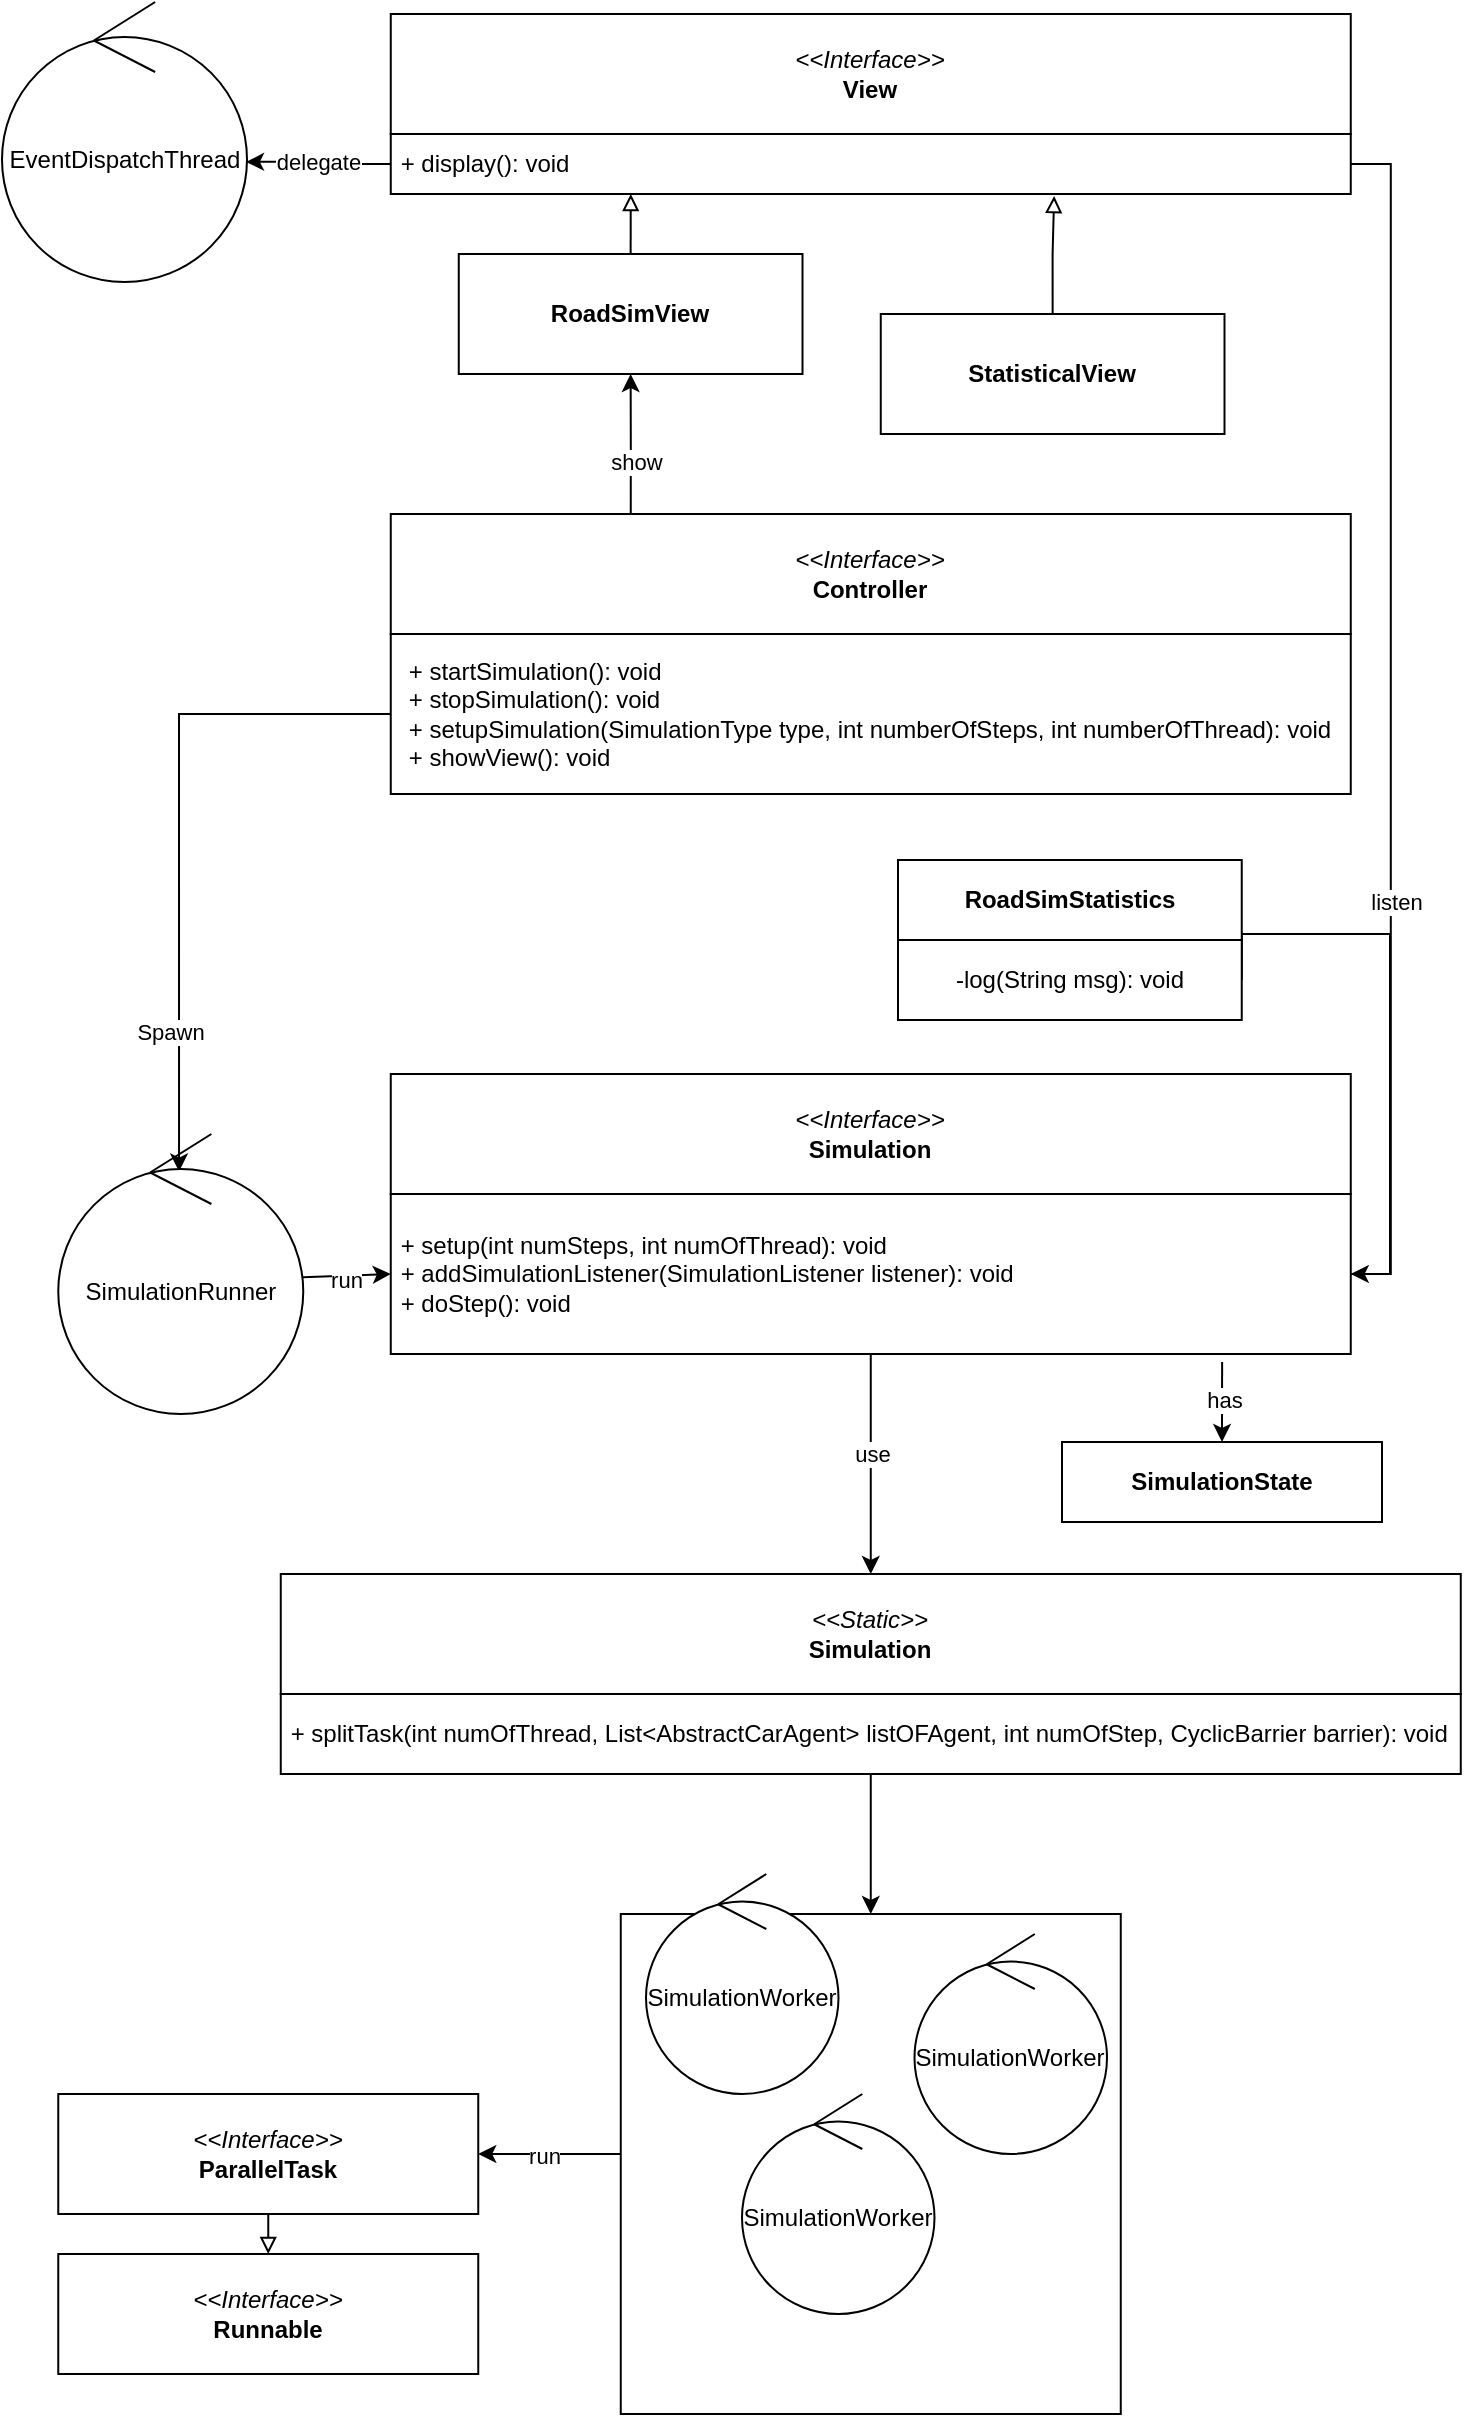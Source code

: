 <mxfile version="24.2.1" type="github">
  <diagram id="C5RBs43oDa-KdzZeNtuy" name="Page-1">
    <mxGraphModel dx="954" dy="1816" grid="1" gridSize="10" guides="1" tooltips="1" connect="1" arrows="1" fold="1" page="1" pageScale="1" pageWidth="827" pageHeight="1169" math="0" shadow="0">
      <root>
        <mxCell id="WIyWlLk6GJQsqaUBKTNV-0" />
        <mxCell id="WIyWlLk6GJQsqaUBKTNV-1" parent="WIyWlLk6GJQsqaUBKTNV-0" />
        <mxCell id="8qQeJ0eEbN7VkORL1g9j-6" style="edgeStyle=orthogonalEdgeStyle;rounded=0;orthogonalLoop=1;jettySize=auto;html=1;exitX=0.25;exitY=0;exitDx=0;exitDy=0;entryX=0.5;entryY=1;entryDx=0;entryDy=0;" parent="WIyWlLk6GJQsqaUBKTNV-1" source="NOwEHH1t8_DrOCpnonOM-1" target="8qQeJ0eEbN7VkORL1g9j-5" edge="1">
          <mxGeometry relative="1" as="geometry" />
        </mxCell>
        <mxCell id="8qQeJ0eEbN7VkORL1g9j-7" value="show" style="edgeLabel;html=1;align=center;verticalAlign=middle;resizable=0;points=[];" parent="8qQeJ0eEbN7VkORL1g9j-6" vertex="1" connectable="0">
          <mxGeometry x="-0.261" y="-2" relative="1" as="geometry">
            <mxPoint as="offset" />
          </mxGeometry>
        </mxCell>
        <mxCell id="NOwEHH1t8_DrOCpnonOM-1" value="&lt;i&gt;&amp;lt;&amp;lt;Interface&amp;gt;&amp;gt;&lt;/i&gt;&lt;div&gt;&lt;b&gt;Controller&lt;/b&gt;&lt;/div&gt;" style="rounded=0;whiteSpace=wrap;html=1;" parent="WIyWlLk6GJQsqaUBKTNV-1" vertex="1">
          <mxGeometry x="284.38" y="100" width="480" height="60" as="geometry" />
        </mxCell>
        <mxCell id="NOwEHH1t8_DrOCpnonOM-4" style="edgeStyle=orthogonalEdgeStyle;rounded=0;orthogonalLoop=1;jettySize=auto;html=1;entryX=0.493;entryY=0.134;entryDx=0;entryDy=0;entryPerimeter=0;" parent="WIyWlLk6GJQsqaUBKTNV-1" source="NOwEHH1t8_DrOCpnonOM-2" target="NOwEHH1t8_DrOCpnonOM-7" edge="1">
          <mxGeometry relative="1" as="geometry">
            <mxPoint x="120" y="430" as="targetPoint" />
          </mxGeometry>
        </mxCell>
        <mxCell id="NOwEHH1t8_DrOCpnonOM-5" value="Spawn" style="edgeLabel;html=1;align=center;verticalAlign=middle;resizable=0;points=[];" parent="NOwEHH1t8_DrOCpnonOM-4" vertex="1" connectable="0">
          <mxGeometry x="0.583" y="-5" relative="1" as="geometry">
            <mxPoint as="offset" />
          </mxGeometry>
        </mxCell>
        <mxCell id="NOwEHH1t8_DrOCpnonOM-2" value="&lt;div style=&quot;text-align: left;&quot;&gt;+ startSimulation(): void&lt;/div&gt;&lt;div style=&quot;text-align: left;&quot;&gt;+ s&lt;span style=&quot;background-color: initial;&quot;&gt;topSimulation(): void&lt;/span&gt;&lt;/div&gt;&lt;div style=&quot;text-align: left;&quot;&gt;&lt;span style=&quot;background-color: initial;&quot;&gt;+ setupSimulation(SimulationType type, int numberOfSteps, int numberOfThread): void&lt;/span&gt;&lt;/div&gt;&lt;div style=&quot;text-align: left;&quot;&gt;&lt;span style=&quot;background-color: initial;&quot;&gt;+ showView(): void&lt;/span&gt;&lt;/div&gt;" style="rounded=0;whiteSpace=wrap;html=1;" parent="WIyWlLk6GJQsqaUBKTNV-1" vertex="1">
          <mxGeometry x="284.38" y="160" width="480" height="80" as="geometry" />
        </mxCell>
        <mxCell id="NOwEHH1t8_DrOCpnonOM-7" value="SimulationRunner" style="ellipse;shape=umlControl;whiteSpace=wrap;html=1;" parent="WIyWlLk6GJQsqaUBKTNV-1" vertex="1">
          <mxGeometry x="118.13" y="410" width="122.5" height="140" as="geometry" />
        </mxCell>
        <mxCell id="NOwEHH1t8_DrOCpnonOM-8" value="&lt;i&gt;&amp;lt;&amp;lt;Interface&amp;gt;&amp;gt;&lt;/i&gt;&lt;div&gt;&lt;b&gt;Simulation&lt;/b&gt;&lt;/div&gt;" style="rounded=0;whiteSpace=wrap;html=1;" parent="WIyWlLk6GJQsqaUBKTNV-1" vertex="1">
          <mxGeometry x="284.38" y="380" width="480" height="60" as="geometry" />
        </mxCell>
        <mxCell id="NOwEHH1t8_DrOCpnonOM-10" style="rounded=0;orthogonalLoop=1;jettySize=auto;html=1;exitX=0;exitY=0.5;exitDx=0;exitDy=0;entryX=0.999;entryY=0.512;entryDx=0;entryDy=0;entryPerimeter=0;endArrow=none;endFill=0;startArrow=classic;startFill=1;" parent="WIyWlLk6GJQsqaUBKTNV-1" source="NOwEHH1t8_DrOCpnonOM-9" target="NOwEHH1t8_DrOCpnonOM-7" edge="1">
          <mxGeometry relative="1" as="geometry">
            <mxPoint x="220" y="510" as="targetPoint" />
          </mxGeometry>
        </mxCell>
        <mxCell id="NOwEHH1t8_DrOCpnonOM-25" value="run" style="edgeLabel;html=1;align=center;verticalAlign=middle;resizable=0;points=[];" parent="NOwEHH1t8_DrOCpnonOM-10" vertex="1" connectable="0">
          <mxGeometry x="0.051" y="2" relative="1" as="geometry">
            <mxPoint as="offset" />
          </mxGeometry>
        </mxCell>
        <mxCell id="NOwEHH1t8_DrOCpnonOM-15" style="edgeStyle=orthogonalEdgeStyle;rounded=0;orthogonalLoop=1;jettySize=auto;html=1;entryX=0.5;entryY=0;entryDx=0;entryDy=0;" parent="WIyWlLk6GJQsqaUBKTNV-1" source="NOwEHH1t8_DrOCpnonOM-9" target="NOwEHH1t8_DrOCpnonOM-12" edge="1">
          <mxGeometry relative="1" as="geometry" />
        </mxCell>
        <mxCell id="NOwEHH1t8_DrOCpnonOM-16" value="use" style="edgeLabel;html=1;align=center;verticalAlign=middle;resizable=0;points=[];" parent="NOwEHH1t8_DrOCpnonOM-15" vertex="1" connectable="0">
          <mxGeometry x="-0.1" relative="1" as="geometry">
            <mxPoint as="offset" />
          </mxGeometry>
        </mxCell>
        <mxCell id="NOwEHH1t8_DrOCpnonOM-37" style="rounded=0;orthogonalLoop=1;jettySize=auto;html=1;exitX=0.866;exitY=1.05;exitDx=0;exitDy=0;entryX=0.5;entryY=0;entryDx=0;entryDy=0;exitPerimeter=0;" parent="WIyWlLk6GJQsqaUBKTNV-1" source="NOwEHH1t8_DrOCpnonOM-9" target="NOwEHH1t8_DrOCpnonOM-35" edge="1">
          <mxGeometry relative="1" as="geometry" />
        </mxCell>
        <mxCell id="NOwEHH1t8_DrOCpnonOM-38" value="has" style="edgeLabel;html=1;align=center;verticalAlign=middle;resizable=0;points=[];" parent="NOwEHH1t8_DrOCpnonOM-37" vertex="1" connectable="0">
          <mxGeometry x="-0.026" y="1" relative="1" as="geometry">
            <mxPoint y="-1" as="offset" />
          </mxGeometry>
        </mxCell>
        <mxCell id="NOwEHH1t8_DrOCpnonOM-9" value="&lt;div style=&quot;&quot;&gt;&amp;nbsp;+ setup(int numSteps, int numOfThread): void&lt;br&gt;&lt;/div&gt;&lt;div style=&quot;&quot;&gt;&lt;div style=&quot;&quot;&gt;&amp;nbsp;+ addSimulationListener(SimulationListener listener): void&lt;/div&gt;&lt;div style=&quot;&quot;&gt;&lt;span style=&quot;background-color: initial;&quot;&gt;&amp;nbsp;+ doStep(): void&lt;/span&gt;&lt;br&gt;&lt;/div&gt;&lt;/div&gt;" style="rounded=0;whiteSpace=wrap;html=1;align=left;" parent="WIyWlLk6GJQsqaUBKTNV-1" vertex="1">
          <mxGeometry x="284.38" y="440" width="480" height="80" as="geometry" />
        </mxCell>
        <mxCell id="NOwEHH1t8_DrOCpnonOM-12" value="&lt;i&gt;&amp;lt;&amp;lt;Static&amp;gt;&amp;gt;&lt;/i&gt;&lt;div&gt;&lt;b&gt;Simulation&lt;/b&gt;&lt;/div&gt;" style="rounded=0;whiteSpace=wrap;html=1;" parent="WIyWlLk6GJQsqaUBKTNV-1" vertex="1">
          <mxGeometry x="229.38" y="630" width="590" height="60" as="geometry" />
        </mxCell>
        <mxCell id="NOwEHH1t8_DrOCpnonOM-14" value="&lt;div style=&quot;&quot;&gt;&amp;nbsp;+ splitTask(&lt;span style=&quot;background-color: initial;&quot;&gt;int numOfThread, List&amp;lt;AbstractCarAgent&amp;gt; listOFAgent, int numOfStep,&amp;nbsp;&lt;/span&gt;&lt;span style=&quot;background-color: initial;&quot;&gt;CyclicBarrier barrier&lt;/span&gt;): void&lt;/div&gt;" style="rounded=0;whiteSpace=wrap;html=1;align=left;" parent="WIyWlLk6GJQsqaUBKTNV-1" vertex="1">
          <mxGeometry x="229.38" y="690" width="590" height="40" as="geometry" />
        </mxCell>
        <mxCell id="NOwEHH1t8_DrOCpnonOM-17" style="rounded=0;orthogonalLoop=1;jettySize=auto;html=1;exitX=0.5;exitY=1;exitDx=0;exitDy=0;entryX=0.5;entryY=0;entryDx=0;entryDy=0;" parent="WIyWlLk6GJQsqaUBKTNV-1" source="NOwEHH1t8_DrOCpnonOM-14" target="NOwEHH1t8_DrOCpnonOM-21" edge="1">
          <mxGeometry relative="1" as="geometry">
            <mxPoint x="604.38" y="770" as="sourcePoint" />
            <mxPoint x="503.299" y="750" as="targetPoint" />
          </mxGeometry>
        </mxCell>
        <mxCell id="NOwEHH1t8_DrOCpnonOM-18" value="Spawn" style="edgeLabel;html=1;align=center;verticalAlign=middle;resizable=0;points=[];" parent="NOwEHH1t8_DrOCpnonOM-17" vertex="1" connectable="0">
          <mxGeometry x="0.583" y="-5" relative="1" as="geometry">
            <mxPoint x="80" y="70" as="offset" />
          </mxGeometry>
        </mxCell>
        <mxCell id="NOwEHH1t8_DrOCpnonOM-33" style="rounded=0;orthogonalLoop=1;jettySize=auto;html=1;exitX=0;exitY=0.48;exitDx=0;exitDy=0;entryX=1;entryY=0.5;entryDx=0;entryDy=0;exitPerimeter=0;" parent="WIyWlLk6GJQsqaUBKTNV-1" source="NOwEHH1t8_DrOCpnonOM-21" target="NOwEHH1t8_DrOCpnonOM-26" edge="1">
          <mxGeometry relative="1" as="geometry" />
        </mxCell>
        <mxCell id="NOwEHH1t8_DrOCpnonOM-34" value="run" style="edgeLabel;html=1;align=center;verticalAlign=middle;resizable=0;points=[];" parent="NOwEHH1t8_DrOCpnonOM-33" vertex="1" connectable="0">
          <mxGeometry x="0.081" y="1" relative="1" as="geometry">
            <mxPoint as="offset" />
          </mxGeometry>
        </mxCell>
        <mxCell id="NOwEHH1t8_DrOCpnonOM-21" value="" style="whiteSpace=wrap;html=1;aspect=fixed;" parent="WIyWlLk6GJQsqaUBKTNV-1" vertex="1">
          <mxGeometry x="399.38" y="800" width="250" height="250" as="geometry" />
        </mxCell>
        <mxCell id="NOwEHH1t8_DrOCpnonOM-22" value="SimulationWorker" style="ellipse;shape=umlControl;whiteSpace=wrap;html=1;" parent="WIyWlLk6GJQsqaUBKTNV-1" vertex="1">
          <mxGeometry x="412" y="780" width="96.25" height="110" as="geometry" />
        </mxCell>
        <mxCell id="NOwEHH1t8_DrOCpnonOM-23" value="SimulationWorker" style="ellipse;shape=umlControl;whiteSpace=wrap;html=1;" parent="WIyWlLk6GJQsqaUBKTNV-1" vertex="1">
          <mxGeometry x="546.25" y="810" width="96.25" height="110" as="geometry" />
        </mxCell>
        <mxCell id="NOwEHH1t8_DrOCpnonOM-24" value="SimulationWorker" style="ellipse;shape=umlControl;whiteSpace=wrap;html=1;" parent="WIyWlLk6GJQsqaUBKTNV-1" vertex="1">
          <mxGeometry x="460" y="890" width="96.25" height="110" as="geometry" />
        </mxCell>
        <mxCell id="NOwEHH1t8_DrOCpnonOM-30" style="edgeStyle=orthogonalEdgeStyle;rounded=0;orthogonalLoop=1;jettySize=auto;html=1;exitX=0.5;exitY=1;exitDx=0;exitDy=0;entryX=0.5;entryY=0;entryDx=0;entryDy=0;endArrow=block;endFill=0;" parent="WIyWlLk6GJQsqaUBKTNV-1" source="NOwEHH1t8_DrOCpnonOM-26" target="NOwEHH1t8_DrOCpnonOM-29" edge="1">
          <mxGeometry relative="1" as="geometry" />
        </mxCell>
        <mxCell id="NOwEHH1t8_DrOCpnonOM-26" value="&lt;i&gt;&amp;lt;&amp;lt;Interface&amp;gt;&amp;gt;&lt;/i&gt;&lt;div&gt;&lt;b&gt;ParallelTask&lt;/b&gt;&lt;/div&gt;" style="rounded=0;whiteSpace=wrap;html=1;" parent="WIyWlLk6GJQsqaUBKTNV-1" vertex="1">
          <mxGeometry x="118.13" y="890" width="210" height="60" as="geometry" />
        </mxCell>
        <mxCell id="NOwEHH1t8_DrOCpnonOM-29" value="&lt;i&gt;&amp;lt;&amp;lt;Interface&amp;gt;&amp;gt;&lt;/i&gt;&lt;div&gt;&lt;b&gt;Runnable&lt;/b&gt;&lt;/div&gt;" style="rounded=0;whiteSpace=wrap;html=1;" parent="WIyWlLk6GJQsqaUBKTNV-1" vertex="1">
          <mxGeometry x="118.13" y="970" width="210" height="60" as="geometry" />
        </mxCell>
        <mxCell id="NOwEHH1t8_DrOCpnonOM-35" value="&lt;div&gt;&lt;b&gt;SimulationState&lt;/b&gt;&lt;/div&gt;" style="rounded=0;whiteSpace=wrap;html=1;" parent="WIyWlLk6GJQsqaUBKTNV-1" vertex="1">
          <mxGeometry x="620" y="564" width="160" height="40" as="geometry" />
        </mxCell>
        <mxCell id="8qQeJ0eEbN7VkORL1g9j-0" value="&lt;i&gt;&amp;lt;&amp;lt;Interface&amp;gt;&amp;gt;&lt;/i&gt;&lt;div&gt;&lt;b&gt;View&lt;/b&gt;&lt;/div&gt;" style="rounded=0;whiteSpace=wrap;html=1;" parent="WIyWlLk6GJQsqaUBKTNV-1" vertex="1">
          <mxGeometry x="284.38" y="-150" width="480" height="60" as="geometry" />
        </mxCell>
        <mxCell id="8qQeJ0eEbN7VkORL1g9j-2" style="edgeStyle=orthogonalEdgeStyle;rounded=0;orthogonalLoop=1;jettySize=auto;html=1;exitX=1;exitY=0.5;exitDx=0;exitDy=0;entryX=1;entryY=0.5;entryDx=0;entryDy=0;" parent="WIyWlLk6GJQsqaUBKTNV-1" source="8qQeJ0eEbN7VkORL1g9j-1" target="NOwEHH1t8_DrOCpnonOM-9" edge="1">
          <mxGeometry relative="1" as="geometry" />
        </mxCell>
        <mxCell id="8qQeJ0eEbN7VkORL1g9j-4" value="listen" style="edgeLabel;html=1;align=center;verticalAlign=middle;resizable=0;points=[];" parent="8qQeJ0eEbN7VkORL1g9j-2" vertex="1" connectable="0">
          <mxGeometry x="0.305" y="2" relative="1" as="geometry">
            <mxPoint as="offset" />
          </mxGeometry>
        </mxCell>
        <mxCell id="8qQeJ0eEbN7VkORL1g9j-1" value="&lt;div style=&quot;&quot;&gt;&amp;nbsp;+ display(): void&lt;/div&gt;" style="rounded=0;whiteSpace=wrap;html=1;align=left;" parent="WIyWlLk6GJQsqaUBKTNV-1" vertex="1">
          <mxGeometry x="284.38" y="-90" width="480" height="30" as="geometry" />
        </mxCell>
        <mxCell id="8qQeJ0eEbN7VkORL1g9j-10" style="edgeStyle=orthogonalEdgeStyle;rounded=0;orthogonalLoop=1;jettySize=auto;html=1;exitX=0.5;exitY=0;exitDx=0;exitDy=0;entryX=0.25;entryY=1;entryDx=0;entryDy=0;endArrow=block;endFill=0;" parent="WIyWlLk6GJQsqaUBKTNV-1" source="8qQeJ0eEbN7VkORL1g9j-5" target="8qQeJ0eEbN7VkORL1g9j-1" edge="1">
          <mxGeometry relative="1" as="geometry">
            <mxPoint x="404.38" y="-40" as="targetPoint" />
          </mxGeometry>
        </mxCell>
        <mxCell id="8qQeJ0eEbN7VkORL1g9j-5" value="&lt;b&gt;RoadSimView&lt;/b&gt;" style="rounded=0;whiteSpace=wrap;html=1;" parent="WIyWlLk6GJQsqaUBKTNV-1" vertex="1">
          <mxGeometry x="318.38" y="-30" width="171.87" height="60" as="geometry" />
        </mxCell>
        <mxCell id="8qQeJ0eEbN7VkORL1g9j-9" value="&lt;b&gt;StatisticalView&lt;/b&gt;" style="rounded=0;whiteSpace=wrap;html=1;" parent="WIyWlLk6GJQsqaUBKTNV-1" vertex="1">
          <mxGeometry x="529.38" width="171.87" height="60" as="geometry" />
        </mxCell>
        <mxCell id="8qQeJ0eEbN7VkORL1g9j-11" style="edgeStyle=orthogonalEdgeStyle;rounded=0;orthogonalLoop=1;jettySize=auto;html=1;exitX=0.5;exitY=0;exitDx=0;exitDy=0;entryX=0.691;entryY=1.033;entryDx=0;entryDy=0;endArrow=block;endFill=0;entryPerimeter=0;" parent="WIyWlLk6GJQsqaUBKTNV-1" source="8qQeJ0eEbN7VkORL1g9j-9" target="8qQeJ0eEbN7VkORL1g9j-1" edge="1">
          <mxGeometry relative="1" as="geometry">
            <mxPoint x="594.46" y="-40" as="targetPoint" />
          </mxGeometry>
        </mxCell>
        <mxCell id="8qQeJ0eEbN7VkORL1g9j-13" style="edgeStyle=orthogonalEdgeStyle;rounded=0;orthogonalLoop=1;jettySize=auto;html=1;endArrow=none;endFill=0;entryX=1;entryY=0.5;entryDx=0;entryDy=0;exitX=1;exitY=0.5;exitDx=0;exitDy=0;" parent="WIyWlLk6GJQsqaUBKTNV-1" source="8qQeJ0eEbN7VkORL1g9j-14" target="NOwEHH1t8_DrOCpnonOM-9" edge="1">
          <mxGeometry relative="1" as="geometry">
            <mxPoint x="790" y="340" as="targetPoint" />
            <Array as="points">
              <mxPoint x="710" y="310" />
              <mxPoint x="784" y="310" />
              <mxPoint x="784" y="480" />
            </Array>
          </mxGeometry>
        </mxCell>
        <mxCell id="8qQeJ0eEbN7VkORL1g9j-12" value="&lt;b&gt;RoadSimStatistics&lt;/b&gt;" style="rounded=0;whiteSpace=wrap;html=1;" parent="WIyWlLk6GJQsqaUBKTNV-1" vertex="1">
          <mxGeometry x="538" y="273" width="171.87" height="40" as="geometry" />
        </mxCell>
        <mxCell id="8qQeJ0eEbN7VkORL1g9j-14" value="-log(String msg): void" style="rounded=0;whiteSpace=wrap;html=1;" parent="WIyWlLk6GJQsqaUBKTNV-1" vertex="1">
          <mxGeometry x="538" y="313" width="171.87" height="40" as="geometry" />
        </mxCell>
        <mxCell id="8qQeJ0eEbN7VkORL1g9j-15" value="EventDispatchThread" style="ellipse;shape=umlControl;whiteSpace=wrap;html=1;" parent="WIyWlLk6GJQsqaUBKTNV-1" vertex="1">
          <mxGeometry x="90" y="-156" width="122.5" height="140" as="geometry" />
        </mxCell>
        <mxCell id="8qQeJ0eEbN7VkORL1g9j-16" style="edgeStyle=orthogonalEdgeStyle;rounded=0;orthogonalLoop=1;jettySize=auto;html=1;exitX=0;exitY=0.5;exitDx=0;exitDy=0;entryX=0.996;entryY=0.571;entryDx=0;entryDy=0;entryPerimeter=0;" parent="WIyWlLk6GJQsqaUBKTNV-1" source="8qQeJ0eEbN7VkORL1g9j-1" target="8qQeJ0eEbN7VkORL1g9j-15" edge="1">
          <mxGeometry relative="1" as="geometry" />
        </mxCell>
        <mxCell id="8qQeJ0eEbN7VkORL1g9j-17" value="delegate" style="edgeLabel;html=1;align=center;verticalAlign=middle;resizable=0;points=[];" parent="8qQeJ0eEbN7VkORL1g9j-16" vertex="1" connectable="0">
          <mxGeometry x="0.049" relative="1" as="geometry">
            <mxPoint x="1" as="offset" />
          </mxGeometry>
        </mxCell>
      </root>
    </mxGraphModel>
  </diagram>
</mxfile>
